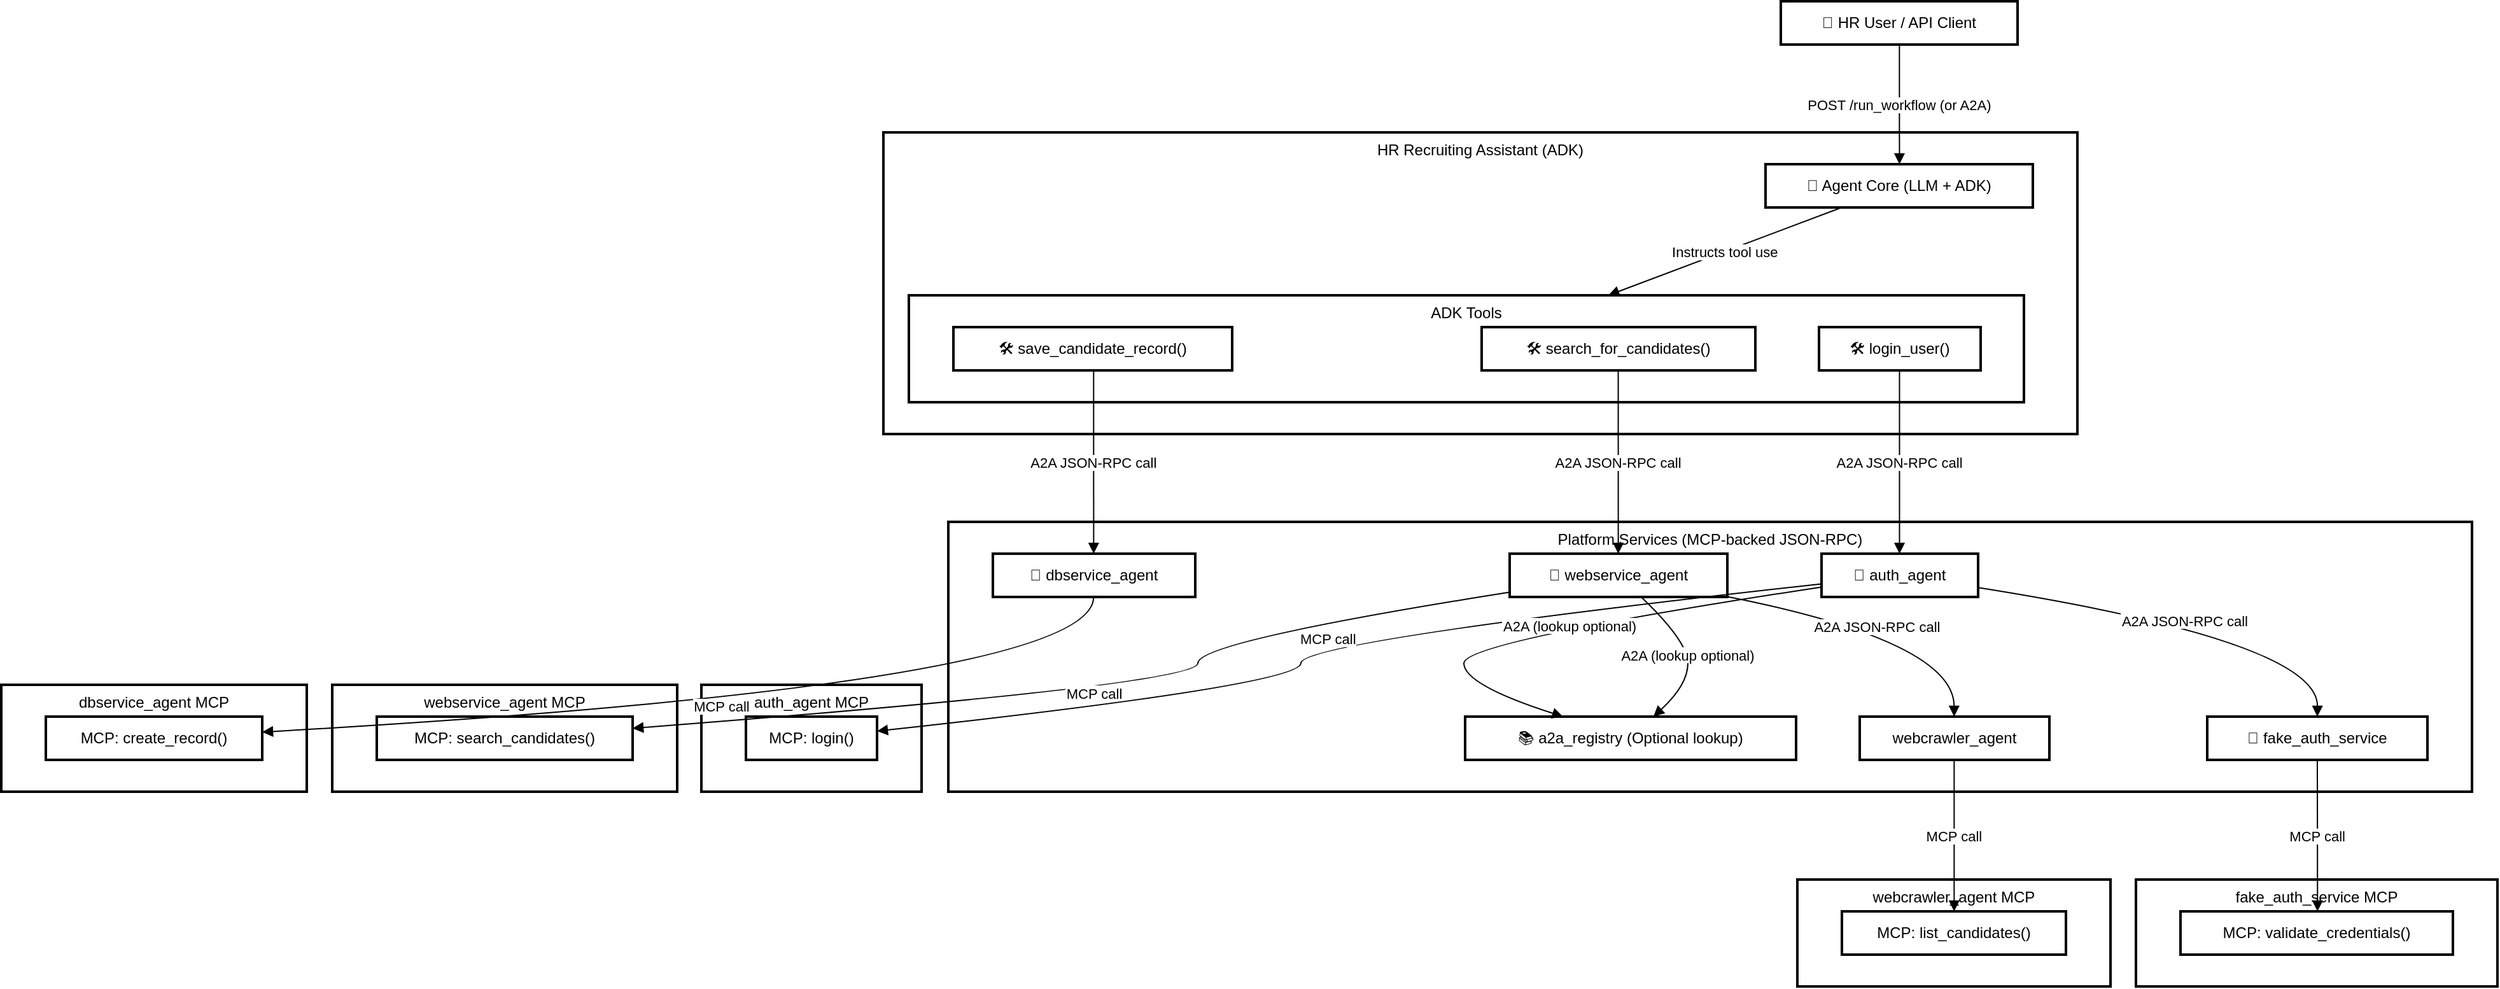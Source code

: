 <mxfile version="21.6.8" type="device">
  <diagram name="Page-1" id="wkovz5vXKfszyQJFtELV">
    <mxGraphModel dx="1395" dy="697" grid="1" gridSize="10" guides="1" tooltips="1" connect="1" arrows="1" fold="1" page="1" pageScale="1" pageWidth="850" pageHeight="1100" math="0" shadow="0">
      <root>
        <mxCell id="0" />
        <mxCell id="1" parent="0" />
        <mxCell id="P0ujVb3Rs8fMquYD7e2Y-1" value="webcrawler_agent MCP" style="whiteSpace=wrap;strokeWidth=2;verticalAlign=top;" vertex="1" parent="1">
          <mxGeometry x="1431" y="710" width="246" height="84" as="geometry" />
        </mxCell>
        <mxCell id="P0ujVb3Rs8fMquYD7e2Y-2" value="MCP: list_candidates()" style="whiteSpace=wrap;strokeWidth=2;" vertex="1" parent="1">
          <mxGeometry x="1466" y="735" width="176" height="34" as="geometry" />
        </mxCell>
        <mxCell id="P0ujVb3Rs8fMquYD7e2Y-3" value="fake_auth_service MCP" style="whiteSpace=wrap;strokeWidth=2;verticalAlign=top;" vertex="1" parent="1">
          <mxGeometry x="1697" y="710" width="284" height="84" as="geometry" />
        </mxCell>
        <mxCell id="P0ujVb3Rs8fMquYD7e2Y-4" value="MCP: validate_credentials()" style="whiteSpace=wrap;strokeWidth=2;" vertex="1" parent="1">
          <mxGeometry x="1732" y="735" width="214" height="34" as="geometry" />
        </mxCell>
        <mxCell id="P0ujVb3Rs8fMquYD7e2Y-5" value="dbservice_agent MCP" style="whiteSpace=wrap;strokeWidth=2;verticalAlign=top;" vertex="1" parent="1">
          <mxGeometry x="20" y="557" width="240" height="84" as="geometry" />
        </mxCell>
        <mxCell id="P0ujVb3Rs8fMquYD7e2Y-6" value="MCP: create_record()" style="whiteSpace=wrap;strokeWidth=2;" vertex="1" parent="1">
          <mxGeometry x="55" y="582" width="170" height="34" as="geometry" />
        </mxCell>
        <mxCell id="P0ujVb3Rs8fMquYD7e2Y-7" value="webservice_agent MCP" style="whiteSpace=wrap;strokeWidth=2;verticalAlign=top;" vertex="1" parent="1">
          <mxGeometry x="280" y="557" width="271" height="84" as="geometry" />
        </mxCell>
        <mxCell id="P0ujVb3Rs8fMquYD7e2Y-8" value="MCP: search_candidates()" style="whiteSpace=wrap;strokeWidth=2;" vertex="1" parent="1">
          <mxGeometry x="315" y="582" width="201" height="34" as="geometry" />
        </mxCell>
        <mxCell id="P0ujVb3Rs8fMquYD7e2Y-9" value="auth_agent MCP" style="whiteSpace=wrap;strokeWidth=2;verticalAlign=top;" vertex="1" parent="1">
          <mxGeometry x="570" y="557" width="173" height="84" as="geometry" />
        </mxCell>
        <mxCell id="P0ujVb3Rs8fMquYD7e2Y-10" value="MCP: login()" style="whiteSpace=wrap;strokeWidth=2;" vertex="1" parent="1">
          <mxGeometry x="605" y="582" width="103" height="34" as="geometry" />
        </mxCell>
        <mxCell id="P0ujVb3Rs8fMquYD7e2Y-11" value="Platform Services (MCP-backed JSON-RPC)" style="whiteSpace=wrap;strokeWidth=2;verticalAlign=top;" vertex="1" parent="1">
          <mxGeometry x="764" y="429" width="1197" height="212" as="geometry" />
        </mxCell>
        <mxCell id="P0ujVb3Rs8fMquYD7e2Y-12" value="🔐 auth_agent" style="whiteSpace=wrap;strokeWidth=2;" vertex="1" parent="1">
          <mxGeometry x="1450" y="454" width="123" height="34" as="geometry" />
        </mxCell>
        <mxCell id="P0ujVb3Rs8fMquYD7e2Y-13" value="🔎 webservice_agent" style="whiteSpace=wrap;strokeWidth=2;" vertex="1" parent="1">
          <mxGeometry x="1205" y="454" width="171" height="34" as="geometry" />
        </mxCell>
        <mxCell id="P0ujVb3Rs8fMquYD7e2Y-14" value="💾 dbservice_agent" style="whiteSpace=wrap;strokeWidth=2;" vertex="1" parent="1">
          <mxGeometry x="799" y="454" width="159" height="34" as="geometry" />
        </mxCell>
        <mxCell id="P0ujVb3Rs8fMquYD7e2Y-15" value="📚 a2a_registry (Optional lookup)" style="whiteSpace=wrap;strokeWidth=2;" vertex="1" parent="1">
          <mxGeometry x="1170" y="582" width="260" height="34" as="geometry" />
        </mxCell>
        <mxCell id="P0ujVb3Rs8fMquYD7e2Y-16" value="🧪 fake_auth_service" style="whiteSpace=wrap;strokeWidth=2;" vertex="1" parent="1">
          <mxGeometry x="1753" y="582" width="173" height="34" as="geometry" />
        </mxCell>
        <mxCell id="P0ujVb3Rs8fMquYD7e2Y-17" value="webcrawler_agent" style="whiteSpace=wrap;strokeWidth=2;" vertex="1" parent="1">
          <mxGeometry x="1480" y="582" width="149" height="34" as="geometry" />
        </mxCell>
        <mxCell id="P0ujVb3Rs8fMquYD7e2Y-18" value="HR Recruiting Assistant (ADK)" style="whiteSpace=wrap;strokeWidth=2;verticalAlign=top;" vertex="1" parent="1">
          <mxGeometry x="713" y="123" width="938" height="237" as="geometry" />
        </mxCell>
        <mxCell id="P0ujVb3Rs8fMquYD7e2Y-19" value="🤖 Agent Core (LLM + ADK)" style="whiteSpace=wrap;strokeWidth=2;" vertex="1" parent="1">
          <mxGeometry x="1406" y="148" width="210" height="34" as="geometry" />
        </mxCell>
        <mxCell id="P0ujVb3Rs8fMquYD7e2Y-20" value="ADK Tools" style="whiteSpace=wrap;strokeWidth=2;verticalAlign=top;" vertex="1" parent="1">
          <mxGeometry x="733" y="251" width="876" height="84" as="geometry" />
        </mxCell>
        <mxCell id="P0ujVb3Rs8fMquYD7e2Y-21" value="🛠️ login_user()" style="whiteSpace=wrap;strokeWidth=2;" vertex="1" parent="1">
          <mxGeometry x="1448" y="276" width="127" height="34" as="geometry" />
        </mxCell>
        <mxCell id="P0ujVb3Rs8fMquYD7e2Y-22" value="🛠️ search_for_candidates()" style="whiteSpace=wrap;strokeWidth=2;" vertex="1" parent="1">
          <mxGeometry x="1183" y="276" width="215" height="34" as="geometry" />
        </mxCell>
        <mxCell id="P0ujVb3Rs8fMquYD7e2Y-23" value="🛠️ save_candidate_record()" style="whiteSpace=wrap;strokeWidth=2;" vertex="1" parent="1">
          <mxGeometry x="768" y="276" width="219" height="34" as="geometry" />
        </mxCell>
        <mxCell id="P0ujVb3Rs8fMquYD7e2Y-24" value="🧑 HR User / API Client" style="whiteSpace=wrap;strokeWidth=2;" vertex="1" parent="1">
          <mxGeometry x="1418" y="20" width="186" height="34" as="geometry" />
        </mxCell>
        <mxCell id="P0ujVb3Rs8fMquYD7e2Y-25" value="POST /run_workflow (or A2A)" style="curved=1;startArrow=none;endArrow=block;exitX=0.501;exitY=1;entryX=0.501;entryY=0;rounded=0;" edge="1" parent="1" source="P0ujVb3Rs8fMquYD7e2Y-24" target="P0ujVb3Rs8fMquYD7e2Y-19">
          <mxGeometry relative="1" as="geometry">
            <Array as="points" />
          </mxGeometry>
        </mxCell>
        <mxCell id="P0ujVb3Rs8fMquYD7e2Y-26" value="A2A JSON-RPC call" style="curved=1;startArrow=none;endArrow=block;exitX=0.498;exitY=1;entryX=0.498;entryY=0;rounded=0;" edge="1" parent="1" source="P0ujVb3Rs8fMquYD7e2Y-21" target="P0ujVb3Rs8fMquYD7e2Y-12">
          <mxGeometry relative="1" as="geometry">
            <Array as="points" />
          </mxGeometry>
        </mxCell>
        <mxCell id="P0ujVb3Rs8fMquYD7e2Y-27" value="A2A JSON-RPC call" style="curved=1;startArrow=none;endArrow=block;exitX=0.499;exitY=1;entryX=0.499;entryY=0;rounded=0;" edge="1" parent="1" source="P0ujVb3Rs8fMquYD7e2Y-22" target="P0ujVb3Rs8fMquYD7e2Y-13">
          <mxGeometry relative="1" as="geometry">
            <Array as="points" />
          </mxGeometry>
        </mxCell>
        <mxCell id="P0ujVb3Rs8fMquYD7e2Y-28" value="A2A JSON-RPC call" style="curved=1;startArrow=none;endArrow=block;exitX=0.503;exitY=1;entryX=0.498;entryY=0;rounded=0;" edge="1" parent="1" source="P0ujVb3Rs8fMquYD7e2Y-23" target="P0ujVb3Rs8fMquYD7e2Y-14">
          <mxGeometry relative="1" as="geometry">
            <Array as="points" />
          </mxGeometry>
        </mxCell>
        <mxCell id="P0ujVb3Rs8fMquYD7e2Y-29" value="MCP call" style="curved=1;startArrow=none;endArrow=block;exitX=-0.004;exitY=0.699;entryX=1.005;entryY=0.334;rounded=0;" edge="1" parent="1" source="P0ujVb3Rs8fMquYD7e2Y-12" target="P0ujVb3Rs8fMquYD7e2Y-10">
          <mxGeometry relative="1" as="geometry">
            <Array as="points">
              <mxPoint x="1041" y="523" />
              <mxPoint x="1041" y="557" />
            </Array>
          </mxGeometry>
        </mxCell>
        <mxCell id="P0ujVb3Rs8fMquYD7e2Y-30" value="A2A (lookup optional)" style="curved=1;startArrow=none;endArrow=block;exitX=-0.004;exitY=0.773;entryX=0.296;entryY=0;rounded=0;" edge="1" parent="1" source="P0ujVb3Rs8fMquYD7e2Y-12" target="P0ujVb3Rs8fMquYD7e2Y-15">
          <mxGeometry relative="1" as="geometry">
            <Array as="points">
              <mxPoint x="1169" y="523" />
              <mxPoint x="1169" y="557" />
            </Array>
          </mxGeometry>
        </mxCell>
        <mxCell id="P0ujVb3Rs8fMquYD7e2Y-31" value="A2A JSON-RPC call" style="curved=1;startArrow=none;endArrow=block;exitX=0.999;exitY=0.784;entryX=0.5;entryY=0;rounded=0;" edge="1" parent="1" source="P0ujVb3Rs8fMquYD7e2Y-12" target="P0ujVb3Rs8fMquYD7e2Y-16">
          <mxGeometry relative="1" as="geometry">
            <Array as="points">
              <mxPoint x="1840" y="523" />
            </Array>
          </mxGeometry>
        </mxCell>
        <mxCell id="P0ujVb3Rs8fMquYD7e2Y-32" value="MCP call" style="curved=1;startArrow=none;endArrow=block;exitX=0.5;exitY=1;entryX=0.503;entryY=0;rounded=0;" edge="1" parent="1" source="P0ujVb3Rs8fMquYD7e2Y-16" target="P0ujVb3Rs8fMquYD7e2Y-4">
          <mxGeometry relative="1" as="geometry">
            <Array as="points" />
          </mxGeometry>
        </mxCell>
        <mxCell id="P0ujVb3Rs8fMquYD7e2Y-33" value="MCP call" style="curved=1;startArrow=none;endArrow=block;exitX=-0.002;exitY=0.892;entryX=0.997;entryY=0.272;rounded=0;" edge="1" parent="1" source="P0ujVb3Rs8fMquYD7e2Y-13" target="P0ujVb3Rs8fMquYD7e2Y-8">
          <mxGeometry relative="1" as="geometry">
            <Array as="points">
              <mxPoint x="960" y="523" />
              <mxPoint x="960" y="557" />
            </Array>
          </mxGeometry>
        </mxCell>
        <mxCell id="P0ujVb3Rs8fMquYD7e2Y-34" value="A2A (lookup optional)" style="curved=1;startArrow=none;endArrow=block;exitX=0.604;exitY=1;entryX=0.569;entryY=0;rounded=0;" edge="1" parent="1" source="P0ujVb3Rs8fMquYD7e2Y-13" target="P0ujVb3Rs8fMquYD7e2Y-15">
          <mxGeometry relative="1" as="geometry">
            <Array as="points">
              <mxPoint x="1345" y="523" />
              <mxPoint x="1345" y="557" />
            </Array>
          </mxGeometry>
        </mxCell>
        <mxCell id="P0ujVb3Rs8fMquYD7e2Y-35" value="A2A JSON-RPC call" style="curved=1;startArrow=none;endArrow=block;exitX=0.999;exitY=0.991;entryX=0.498;entryY=0;rounded=0;" edge="1" parent="1" source="P0ujVb3Rs8fMquYD7e2Y-13" target="P0ujVb3Rs8fMquYD7e2Y-17">
          <mxGeometry relative="1" as="geometry">
            <Array as="points">
              <mxPoint x="1554" y="523" />
            </Array>
          </mxGeometry>
        </mxCell>
        <mxCell id="P0ujVb3Rs8fMquYD7e2Y-36" value="MCP call" style="curved=1;startArrow=none;endArrow=block;exitX=0.498;exitY=1;entryX=0.501;entryY=0;rounded=0;" edge="1" parent="1" source="P0ujVb3Rs8fMquYD7e2Y-17" target="P0ujVb3Rs8fMquYD7e2Y-2">
          <mxGeometry relative="1" as="geometry">
            <Array as="points" />
          </mxGeometry>
        </mxCell>
        <mxCell id="P0ujVb3Rs8fMquYD7e2Y-37" value="MCP call" style="curved=1;startArrow=none;endArrow=block;exitX=0.498;exitY=1;entryX=0.998;entryY=0.358;rounded=0;" edge="1" parent="1" source="P0ujVb3Rs8fMquYD7e2Y-14" target="P0ujVb3Rs8fMquYD7e2Y-6">
          <mxGeometry relative="1" as="geometry">
            <Array as="points">
              <mxPoint x="878" y="557" />
            </Array>
          </mxGeometry>
        </mxCell>
        <mxCell id="P0ujVb3Rs8fMquYD7e2Y-38" value="Instructs tool use" style="curved=1;startArrow=none;endArrow=block;rounded=0;" edge="1" parent="1" source="P0ujVb3Rs8fMquYD7e2Y-19" target="P0ujVb3Rs8fMquYD7e2Y-20">
          <mxGeometry relative="1" as="geometry">
            <Array as="points" />
          </mxGeometry>
        </mxCell>
      </root>
    </mxGraphModel>
  </diagram>
</mxfile>
